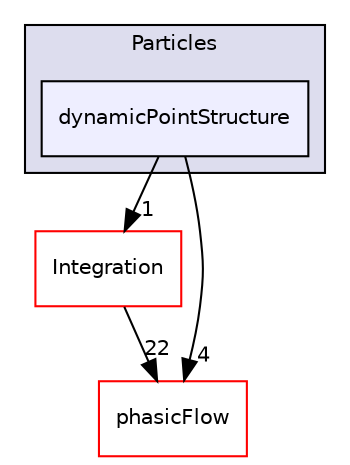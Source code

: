 digraph "src/Particles/dynamicPointStructure" {
  compound=true
  node [ fontsize="10", fontname="Helvetica"];
  edge [ labelfontsize="10", labelfontname="Helvetica"];
  subgraph clusterdir_9e72493e858003bd3d74a55a2aedd075 {
    graph [ bgcolor="#ddddee", pencolor="black", label="Particles" fontname="Helvetica", fontsize="10", URL="dir_9e72493e858003bd3d74a55a2aedd075.html"]
  dir_dd417861a435f21cd045c71c8b48ce19 [shape=box, label="dynamicPointStructure", style="filled", fillcolor="#eeeeff", pencolor="black", URL="dir_dd417861a435f21cd045c71c8b48ce19.html"];
  }
  dir_5ff0557589c78f704a7131791f9a8bc6 [shape=box label="Integration" fillcolor="white" style="filled" color="red" URL="dir_5ff0557589c78f704a7131791f9a8bc6.html"];
  dir_cd7a5046d028e114fc17b2ebc2bd02d2 [shape=box label="phasicFlow" fillcolor="white" style="filled" color="red" URL="dir_cd7a5046d028e114fc17b2ebc2bd02d2.html"];
  dir_5ff0557589c78f704a7131791f9a8bc6->dir_cd7a5046d028e114fc17b2ebc2bd02d2 [headlabel="22", labeldistance=1.5 headhref="dir_000011_000031.html"];
  dir_dd417861a435f21cd045c71c8b48ce19->dir_5ff0557589c78f704a7131791f9a8bc6 [headlabel="1", labeldistance=1.5 headhref="dir_000064_000011.html"];
  dir_dd417861a435f21cd045c71c8b48ce19->dir_cd7a5046d028e114fc17b2ebc2bd02d2 [headlabel="4", labeldistance=1.5 headhref="dir_000064_000031.html"];
}
